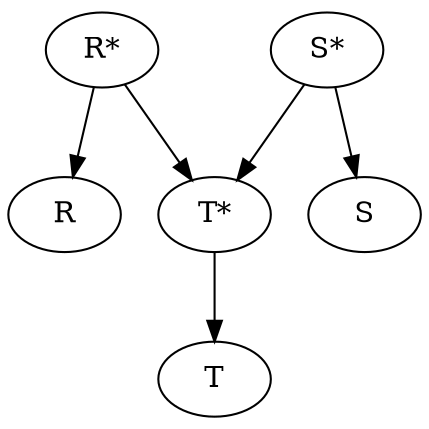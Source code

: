 digraph {
    graph [ratio=1]
    "R*" -> R
    "R*" -> "T*"

    "S*" -> "T*"
    "S*" -> S

    "T*" -> T
}


